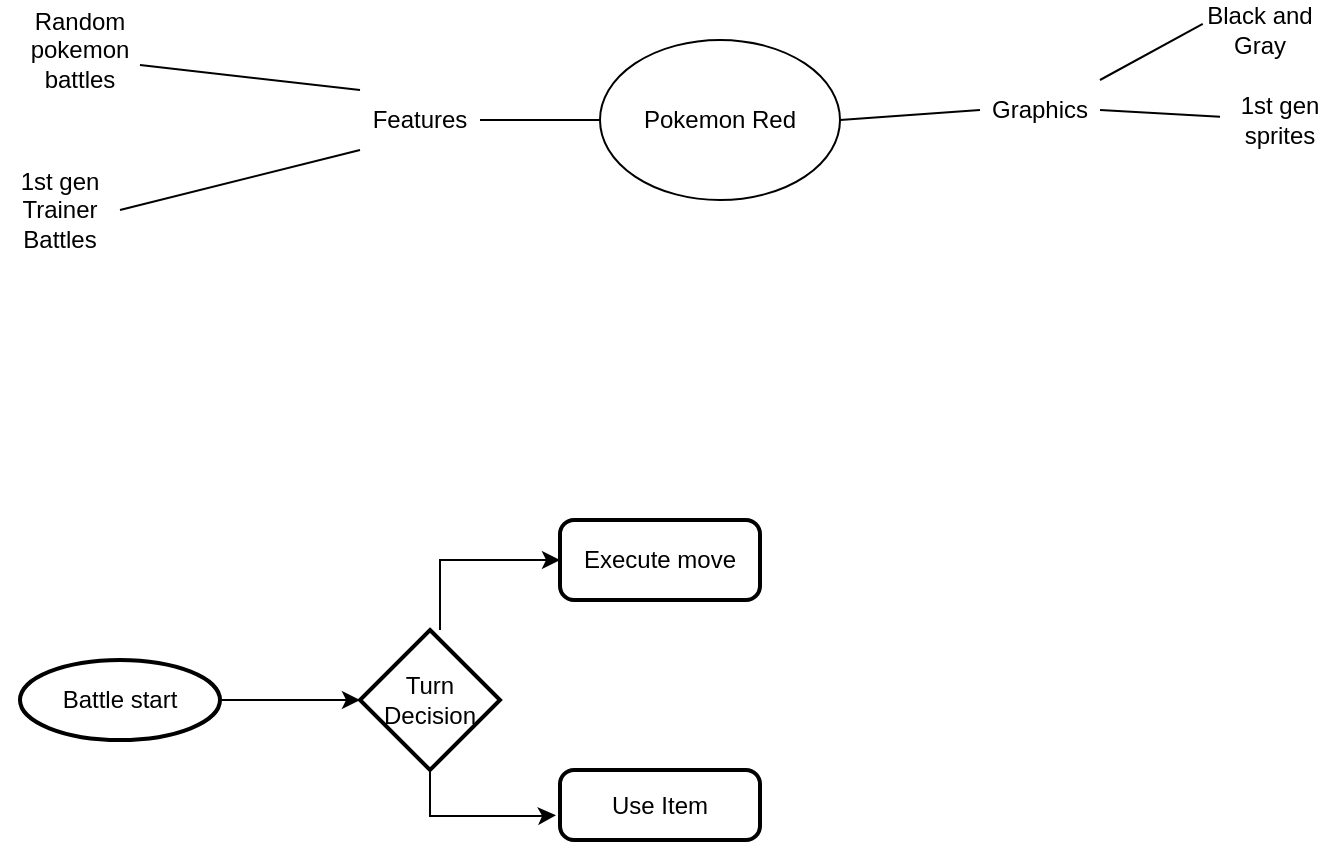 <mxfile version="17.4.5" type="github">
  <diagram id="4YcpwWNDFD4PHkGgdx3B" name="Page-1">
    <mxGraphModel dx="1401" dy="530" grid="1" gridSize="10" guides="1" tooltips="1" connect="1" arrows="1" fold="1" page="1" pageScale="1" pageWidth="827" pageHeight="1169" math="0" shadow="0">
      <root>
        <mxCell id="0" />
        <mxCell id="1" parent="0" />
        <mxCell id="4F2Rx670afqxIsC0E5EW-2" value="Pokemon Red" style="ellipse;whiteSpace=wrap;html=1;" vertex="1" parent="1">
          <mxGeometry x="320" y="150" width="120" height="80" as="geometry" />
        </mxCell>
        <mxCell id="4F2Rx670afqxIsC0E5EW-5" value="Graphics" style="text;html=1;strokeColor=none;fillColor=none;align=center;verticalAlign=middle;whiteSpace=wrap;rounded=0;" vertex="1" parent="1">
          <mxGeometry x="510" y="170" width="60" height="30" as="geometry" />
        </mxCell>
        <mxCell id="4F2Rx670afqxIsC0E5EW-7" value="" style="endArrow=none;html=1;rounded=0;entryX=0;entryY=0.5;entryDx=0;entryDy=0;exitX=1;exitY=0.5;exitDx=0;exitDy=0;" edge="1" parent="1" source="4F2Rx670afqxIsC0E5EW-8" target="4F2Rx670afqxIsC0E5EW-2">
          <mxGeometry width="50" height="50" relative="1" as="geometry">
            <mxPoint x="190" y="290" as="sourcePoint" />
            <mxPoint x="400" y="220" as="targetPoint" />
          </mxGeometry>
        </mxCell>
        <mxCell id="4F2Rx670afqxIsC0E5EW-8" value="Features" style="text;html=1;strokeColor=none;fillColor=none;align=center;verticalAlign=middle;whiteSpace=wrap;rounded=0;" vertex="1" parent="1">
          <mxGeometry x="200" y="175" width="60" height="30" as="geometry" />
        </mxCell>
        <mxCell id="4F2Rx670afqxIsC0E5EW-9" value="" style="endArrow=none;html=1;rounded=0;exitX=1;exitY=0.5;exitDx=0;exitDy=0;entryX=0;entryY=1;entryDx=0;entryDy=0;" edge="1" parent="1" source="4F2Rx670afqxIsC0E5EW-10" target="4F2Rx670afqxIsC0E5EW-8">
          <mxGeometry width="50" height="50" relative="1" as="geometry">
            <mxPoint x="130" y="290" as="sourcePoint" />
            <mxPoint x="190" y="290" as="targetPoint" />
          </mxGeometry>
        </mxCell>
        <mxCell id="4F2Rx670afqxIsC0E5EW-10" value="1st gen Trainer Battles" style="text;html=1;strokeColor=none;fillColor=none;align=center;verticalAlign=middle;whiteSpace=wrap;rounded=0;" vertex="1" parent="1">
          <mxGeometry x="20" y="220" width="60" height="30" as="geometry" />
        </mxCell>
        <mxCell id="4F2Rx670afqxIsC0E5EW-11" value="" style="endArrow=none;html=1;rounded=0;exitX=1;exitY=0.5;exitDx=0;exitDy=0;entryX=0;entryY=0.5;entryDx=0;entryDy=0;" edge="1" parent="1" source="4F2Rx670afqxIsC0E5EW-2" target="4F2Rx670afqxIsC0E5EW-5">
          <mxGeometry width="50" height="50" relative="1" as="geometry">
            <mxPoint x="350" y="280" as="sourcePoint" />
            <mxPoint x="600" y="220" as="targetPoint" />
            <Array as="points" />
          </mxGeometry>
        </mxCell>
        <mxCell id="4F2Rx670afqxIsC0E5EW-12" value="" style="endArrow=none;html=1;rounded=0;exitX=1;exitY=0;exitDx=0;exitDy=0;entryX=0.023;entryY=0.397;entryDx=0;entryDy=0;entryPerimeter=0;" edge="1" parent="1" source="4F2Rx670afqxIsC0E5EW-5" target="4F2Rx670afqxIsC0E5EW-13">
          <mxGeometry width="50" height="50" relative="1" as="geometry">
            <mxPoint x="600" y="80" as="sourcePoint" />
            <mxPoint x="570" y="90" as="targetPoint" />
          </mxGeometry>
        </mxCell>
        <mxCell id="4F2Rx670afqxIsC0E5EW-13" value="Black and Gray" style="text;html=1;strokeColor=none;fillColor=none;align=center;verticalAlign=middle;whiteSpace=wrap;rounded=0;" vertex="1" parent="1">
          <mxGeometry x="620" y="130" width="60" height="30" as="geometry" />
        </mxCell>
        <mxCell id="4F2Rx670afqxIsC0E5EW-14" value="1st gen sprites" style="text;html=1;strokeColor=none;fillColor=none;align=center;verticalAlign=middle;whiteSpace=wrap;rounded=0;" vertex="1" parent="1">
          <mxGeometry x="630" y="175" width="60" height="30" as="geometry" />
        </mxCell>
        <mxCell id="4F2Rx670afqxIsC0E5EW-15" value="" style="endArrow=none;html=1;rounded=0;entryX=1;entryY=0.5;entryDx=0;entryDy=0;" edge="1" parent="1" source="4F2Rx670afqxIsC0E5EW-14" target="4F2Rx670afqxIsC0E5EW-5">
          <mxGeometry width="50" height="50" relative="1" as="geometry">
            <mxPoint x="350" y="270" as="sourcePoint" />
            <mxPoint x="400" y="220" as="targetPoint" />
            <Array as="points" />
          </mxGeometry>
        </mxCell>
        <mxCell id="4F2Rx670afqxIsC0E5EW-17" value="Random pokemon battles" style="text;html=1;strokeColor=none;fillColor=none;align=center;verticalAlign=middle;whiteSpace=wrap;rounded=0;" vertex="1" parent="1">
          <mxGeometry x="30" y="140" width="60" height="30" as="geometry" />
        </mxCell>
        <mxCell id="4F2Rx670afqxIsC0E5EW-18" value="" style="endArrow=none;html=1;rounded=0;exitX=0;exitY=0;exitDx=0;exitDy=0;entryX=1;entryY=0.75;entryDx=0;entryDy=0;" edge="1" parent="1" source="4F2Rx670afqxIsC0E5EW-8" target="4F2Rx670afqxIsC0E5EW-17">
          <mxGeometry width="50" height="50" relative="1" as="geometry">
            <mxPoint x="350" y="250" as="sourcePoint" />
            <mxPoint x="400" y="200" as="targetPoint" />
          </mxGeometry>
        </mxCell>
        <mxCell id="4F2Rx670afqxIsC0E5EW-21" style="edgeStyle=orthogonalEdgeStyle;rounded=0;orthogonalLoop=1;jettySize=auto;html=1;" edge="1" parent="1" source="4F2Rx670afqxIsC0E5EW-19" target="4F2Rx670afqxIsC0E5EW-20">
          <mxGeometry relative="1" as="geometry" />
        </mxCell>
        <mxCell id="4F2Rx670afqxIsC0E5EW-19" value="Battle start" style="strokeWidth=2;html=1;shape=mxgraph.flowchart.start_2;whiteSpace=wrap;" vertex="1" parent="1">
          <mxGeometry x="30" y="460" width="100" height="40" as="geometry" />
        </mxCell>
        <mxCell id="4F2Rx670afqxIsC0E5EW-28" style="edgeStyle=orthogonalEdgeStyle;rounded=0;orthogonalLoop=1;jettySize=auto;html=1;entryX=0;entryY=0.5;entryDx=0;entryDy=0;" edge="1" parent="1" source="4F2Rx670afqxIsC0E5EW-20" target="4F2Rx670afqxIsC0E5EW-27">
          <mxGeometry relative="1" as="geometry">
            <mxPoint x="290" y="410" as="targetPoint" />
            <Array as="points">
              <mxPoint x="240" y="410" />
            </Array>
          </mxGeometry>
        </mxCell>
        <mxCell id="4F2Rx670afqxIsC0E5EW-30" style="edgeStyle=orthogonalEdgeStyle;rounded=0;orthogonalLoop=1;jettySize=auto;html=1;entryX=-0.02;entryY=0.646;entryDx=0;entryDy=0;entryPerimeter=0;" edge="1" parent="1" source="4F2Rx670afqxIsC0E5EW-20" target="4F2Rx670afqxIsC0E5EW-29">
          <mxGeometry relative="1" as="geometry">
            <mxPoint x="250" y="540" as="targetPoint" />
            <Array as="points">
              <mxPoint x="235" y="538" />
              <mxPoint x="290" y="538" />
            </Array>
          </mxGeometry>
        </mxCell>
        <mxCell id="4F2Rx670afqxIsC0E5EW-20" value="Turn Decision" style="strokeWidth=2;html=1;shape=mxgraph.flowchart.decision;whiteSpace=wrap;" vertex="1" parent="1">
          <mxGeometry x="200" y="445" width="70" height="70" as="geometry" />
        </mxCell>
        <mxCell id="4F2Rx670afqxIsC0E5EW-27" value="Execute move" style="rounded=1;whiteSpace=wrap;html=1;absoluteArcSize=1;arcSize=14;strokeWidth=2;" vertex="1" parent="1">
          <mxGeometry x="300" y="390" width="100" height="40" as="geometry" />
        </mxCell>
        <mxCell id="4F2Rx670afqxIsC0E5EW-29" value="Use Item" style="rounded=1;whiteSpace=wrap;html=1;absoluteArcSize=1;arcSize=14;strokeWidth=2;" vertex="1" parent="1">
          <mxGeometry x="300" y="515" width="100" height="35" as="geometry" />
        </mxCell>
      </root>
    </mxGraphModel>
  </diagram>
</mxfile>
